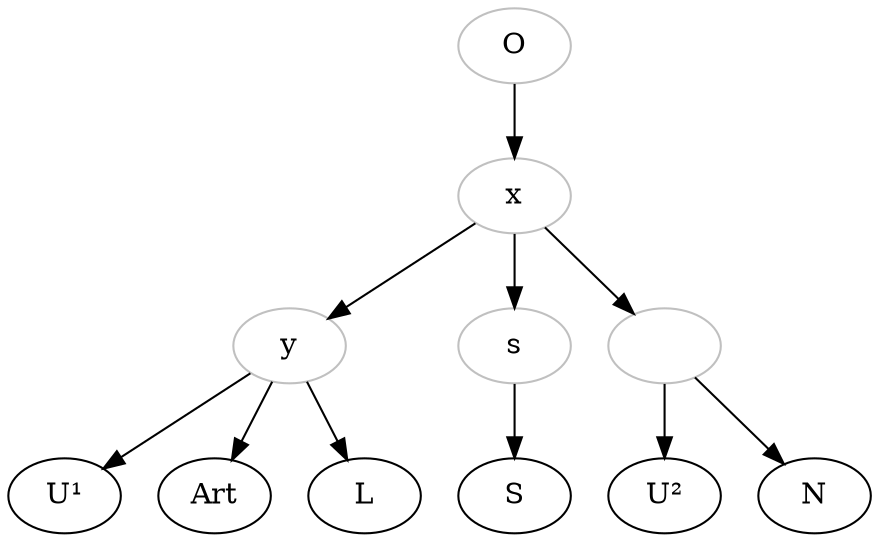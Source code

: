 digraph {
    O [color="grey"]
    x [color="grey"]
    y [color="grey"]
    s [color="grey"]
    U1 [label="U¹"]
    U2 [label="U²"]

    O -> x;
    x -> y;

    y -> Art;
    y -> L;
    y -> U1;

    x -> s ;
    s -> S ;

    x -> 2;
    2 -> U2;
    2 -> N;

    2[color="grey", label=""]
}
